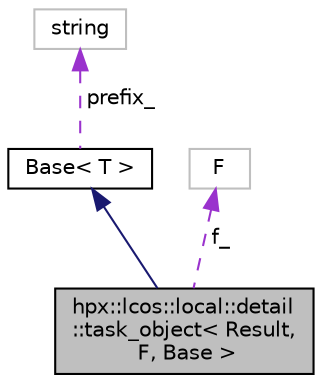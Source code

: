 digraph "hpx::lcos::local::detail::task_object&lt; Result, F, Base &gt;"
{
  edge [fontname="Helvetica",fontsize="10",labelfontname="Helvetica",labelfontsize="10"];
  node [fontname="Helvetica",fontsize="10",shape=record];
  Node4 [label="hpx::lcos::local::detail\l::task_object\< Result,\l F, Base \>",height=0.2,width=0.4,color="black", fillcolor="grey75", style="filled", fontcolor="black"];
  Node5 -> Node4 [dir="back",color="midnightblue",fontsize="10",style="solid",fontname="Helvetica"];
  Node5 [label="Base\< T \>",height=0.2,width=0.4,color="black", fillcolor="white", style="filled",URL="$d0/d05/struct_base.html"];
  Node6 -> Node5 [dir="back",color="darkorchid3",fontsize="10",style="dashed",label=" prefix_" ,fontname="Helvetica"];
  Node6 [label="string",height=0.2,width=0.4,color="grey75", fillcolor="white", style="filled"];
  Node7 -> Node4 [dir="back",color="darkorchid3",fontsize="10",style="dashed",label=" f_" ,fontname="Helvetica"];
  Node7 [label="F",height=0.2,width=0.4,color="grey75", fillcolor="white", style="filled"];
}
